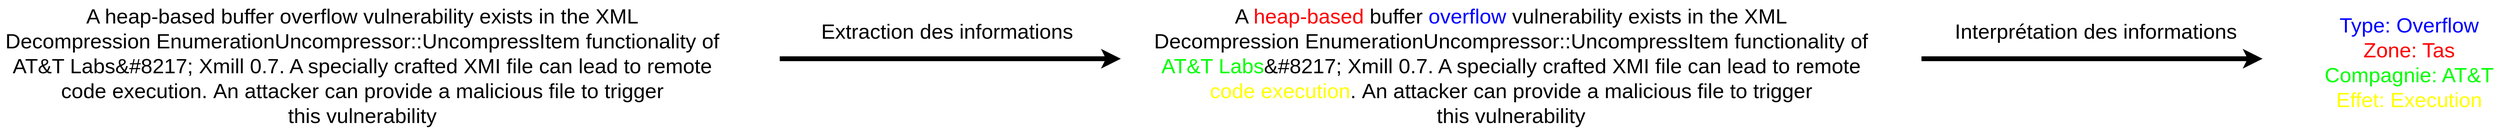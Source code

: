 <mxfile>
    <diagram id="bVcXtUsdojeSgyOnRT37" name="Page-1">
        <mxGraphModel dx="2393" dy="1226" grid="1" gridSize="10" guides="1" tooltips="1" connect="1" arrows="1" fold="1" page="1" pageScale="1" pageWidth="827" pageHeight="1169" math="0" shadow="0">
            <root>
                <mxCell id="0"/>
                <mxCell id="1" parent="0"/>
                <mxCell id="2" value="&lt;div style=&quot;font-size: 30px&quot;&gt;A heap-based buffer overflow vulnerability exists in the XML&lt;/div&gt;&lt;div style=&quot;font-size: 30px&quot;&gt;Decompression EnumerationUncompressor::UncompressItem functionality of&lt;/div&gt;&lt;div style=&quot;font-size: 30px&quot;&gt;AT&amp;amp;T Labs&amp;amp;#8217; Xmill 0.7. A specially crafted XMI file can lead to remote&lt;/div&gt;&lt;div style=&quot;font-size: 30px&quot;&gt;code execution.&amp;nbsp;&lt;span&gt;An attacker can provide a malicious file to trigger&lt;/span&gt;&lt;/div&gt;&lt;div style=&quot;font-size: 30px&quot;&gt;this vulnerability&lt;/div&gt;" style="text;html=1;align=center;verticalAlign=middle;resizable=0;points=[];autosize=1;strokeColor=none;fillColor=none;fontSize=30;" vertex="1" parent="1">
                    <mxGeometry x="-400" y="75" width="1040" height="190" as="geometry"/>
                </mxCell>
                <mxCell id="3" value="&lt;div style=&quot;font-size: 30px&quot;&gt;A &lt;font color=&quot;#ff0000&quot;&gt;heap-based&lt;/font&gt; buffer &lt;font color=&quot;#0000ff&quot;&gt;overflow&lt;/font&gt; vulnerability exists in the XML&lt;/div&gt;&lt;div style=&quot;font-size: 30px&quot;&gt;Decompression EnumerationUncompressor::UncompressItem functionality of&lt;/div&gt;&lt;div style=&quot;font-size: 30px&quot;&gt;&lt;font color=&quot;#00ff00&quot;&gt;AT&amp;amp;T Labs&lt;/font&gt;&amp;amp;#8217; Xmill 0.7. A specially crafted XMI file can lead to remote&lt;/div&gt;&lt;div style=&quot;font-size: 30px&quot;&gt;&lt;font color=&quot;#ffff00&quot;&gt;code execution&lt;/font&gt;.&amp;nbsp;&lt;span&gt;An attacker can provide a malicious file to trigger&lt;/span&gt;&lt;/div&gt;&lt;div style=&quot;font-size: 30px&quot;&gt;this vulnerability&lt;/div&gt;" style="text;html=1;align=center;verticalAlign=middle;resizable=0;points=[];autosize=1;strokeColor=none;fillColor=none;fontSize=30;" vertex="1" parent="1">
                    <mxGeometry x="1250" y="75" width="1040" height="190" as="geometry"/>
                </mxCell>
                <mxCell id="5" value="" style="endArrow=classic;html=1;fontSize=30;strokeWidth=7;" edge="1" parent="1">
                    <mxGeometry width="50" height="50" relative="1" as="geometry">
                        <mxPoint x="720" y="160" as="sourcePoint"/>
                        <mxPoint x="1210" y="160" as="targetPoint"/>
                    </mxGeometry>
                </mxCell>
                <mxCell id="6" value="Extraction des informations" style="text;html=1;align=center;verticalAlign=middle;resizable=0;points=[];autosize=1;strokeColor=none;fillColor=none;fontSize=30;" vertex="1" parent="1">
                    <mxGeometry x="770" y="100" width="380" height="40" as="geometry"/>
                </mxCell>
                <mxCell id="7" value="" style="endArrow=classic;html=1;fontSize=30;strokeWidth=7;" edge="1" parent="1">
                    <mxGeometry width="50" height="50" relative="1" as="geometry">
                        <mxPoint x="2360" y="160" as="sourcePoint"/>
                        <mxPoint x="2850" y="160" as="targetPoint"/>
                    </mxGeometry>
                </mxCell>
                <mxCell id="8" value="&lt;font color=&quot;#0000ff&quot;&gt;Type: Overflow&lt;br&gt;&lt;/font&gt;&lt;font color=&quot;#ff0000&quot;&gt;Zone: Tas&lt;br&gt;&lt;/font&gt;&lt;font color=&quot;#00ff00&quot;&gt;Compagnie: AT&amp;amp;T&lt;br&gt;&lt;/font&gt;&lt;font color=&quot;#ffff00&quot;&gt;Effet: Execution&lt;/font&gt;" style="text;html=1;align=center;verticalAlign=middle;resizable=0;points=[];autosize=1;fontSize=30;" vertex="1" parent="1">
                    <mxGeometry x="2930" y="90" width="260" height="150" as="geometry"/>
                </mxCell>
                <mxCell id="9" value="Interprétation des informations" style="text;html=1;align=center;verticalAlign=middle;resizable=0;points=[];autosize=1;strokeColor=none;fillColor=none;fontSize=30;" vertex="1" parent="1">
                    <mxGeometry x="2400" y="100" width="420" height="40" as="geometry"/>
                </mxCell>
            </root>
        </mxGraphModel>
    </diagram>
</mxfile>